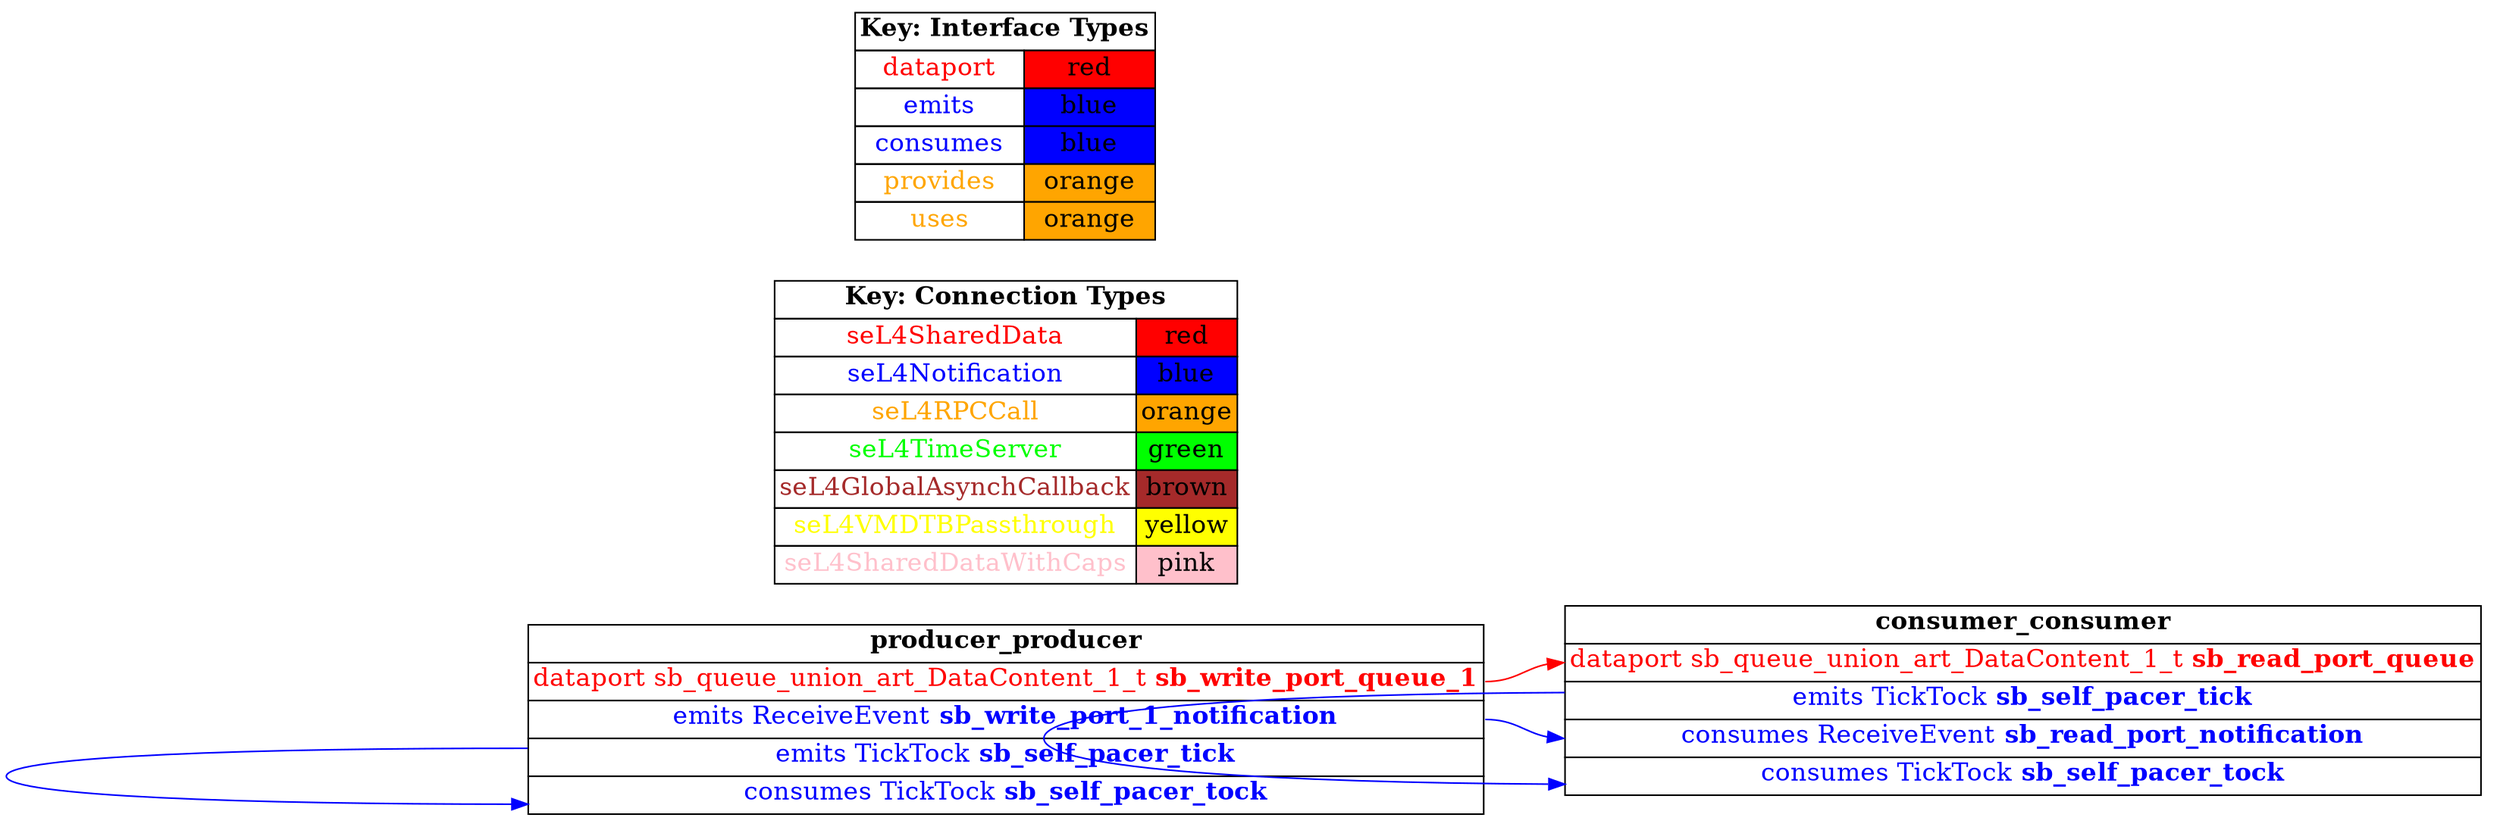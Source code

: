 digraph g {
graph [
  overlap = false,
  rankdir = "LR"
];
node [
  fontsize = "16",
  shape = "ellipse"
];
edge [
];

producer_producer [
  label=<
    <TABLE BORDER="0" CELLBORDER="1" CELLSPACING="0">
      <TR><TD><B>producer_producer</B></TD></TR>
      <TR><TD PORT="sb_write_port_queue_1"><FONT COLOR="red">dataport sb_queue_union_art_DataContent_1_t <B>sb_write_port_queue_1</B></FONT></TD></TR>
      <TR><TD PORT="sb_write_port_1_notification"><FONT COLOR="blue">emits ReceiveEvent <B>sb_write_port_1_notification</B></FONT></TD></TR>
      <TR><TD PORT="sb_self_pacer_tick"><FONT COLOR="blue">emits TickTock <B>sb_self_pacer_tick</B></FONT></TD></TR>
      <TR><TD PORT="sb_self_pacer_tock"><FONT COLOR="blue">consumes TickTock <B>sb_self_pacer_tock</B></FONT></TD></TR>"
    </TABLE>
  >
  shape=plaintext
];

consumer_consumer [
  label=<
    <TABLE BORDER="0" CELLBORDER="1" CELLSPACING="0">
      <TR><TD><B>consumer_consumer</B></TD></TR>
      <TR><TD PORT="sb_read_port_queue"><FONT COLOR="red">dataport sb_queue_union_art_DataContent_1_t <B>sb_read_port_queue</B></FONT></TD></TR>
      <TR><TD PORT="sb_self_pacer_tick"><FONT COLOR="blue">emits TickTock <B>sb_self_pacer_tick</B></FONT></TD></TR>
      <TR><TD PORT="sb_read_port_notification"><FONT COLOR="blue">consumes ReceiveEvent <B>sb_read_port_notification</B></FONT></TD></TR>
      <TR><TD PORT="sb_self_pacer_tock"><FONT COLOR="blue">consumes TickTock <B>sb_self_pacer_tock</B></FONT></TD></TR>"
    </TABLE>
  >
  shape=plaintext
];

connectiontypekey [
  label=<
   <TABLE BORDER="0" CELLBORDER="1" CELLSPACING="0">
     <TR><TD COLSPAN="2"><B>Key: Connection Types</B></TD></TR>
     <TR><TD><FONT COLOR="red">seL4SharedData</FONT></TD><TD BGCOLOR="red">red</TD></TR>
     <TR><TD><FONT COLOR="blue">seL4Notification</FONT></TD><TD BGCOLOR="blue">blue</TD></TR>
     <TR><TD><FONT COLOR="orange">seL4RPCCall</FONT></TD><TD BGCOLOR="orange">orange</TD></TR>
     <TR><TD><FONT COLOR="green">seL4TimeServer</FONT></TD><TD BGCOLOR="green">green</TD></TR>
     <TR><TD><FONT COLOR="brown">seL4GlobalAsynchCallback</FONT></TD><TD BGCOLOR="brown">brown</TD></TR>
     <TR><TD><FONT COLOR="yellow">seL4VMDTBPassthrough</FONT></TD><TD BGCOLOR="yellow">yellow</TD></TR>
     <TR><TD><FONT COLOR="pink">seL4SharedDataWithCaps</FONT></TD><TD BGCOLOR="pink">pink</TD></TR>
   </TABLE>
  >
  shape=plaintext
];

interfacetypekey [
  label=<
   <TABLE BORDER="0" CELLBORDER="1" CELLSPACING="0">
     <TR><TD COLSPAN="2"><B>Key: Interface Types</B></TD></TR>
     <TR><TD><FONT COLOR="red">dataport</FONT></TD><TD BGCOLOR="red">red</TD></TR>
     <TR><TD><FONT COLOR="blue">emits</FONT></TD><TD BGCOLOR="blue">blue</TD></TR>
     <TR><TD><FONT COLOR="blue">consumes</FONT></TD><TD BGCOLOR="blue">blue</TD></TR>
     <TR><TD><FONT COLOR="orange">provides</FONT></TD><TD BGCOLOR="orange">orange</TD></TR>
     <TR><TD><FONT COLOR="orange">uses</FONT></TD><TD BGCOLOR="orange">orange</TD></TR>
   </TABLE>
  >
  shape=plaintext
];

"producer_producer":sb_write_port_1_notification -> "consumer_consumer":sb_read_port_notification [
  color="blue"
  //label = "seL4Notification"
  id = conn1

];

"producer_producer":sb_write_port_queue_1 -> "consumer_consumer":sb_read_port_queue [
  color="red"
  //label = "seL4SharedData"
  id = conn2

];

"producer_producer":sb_self_pacer_tick -> "producer_producer":sb_self_pacer_tock [
  color="blue"
  //label = "seL4Notification"
  id = conn3

];

"consumer_consumer":sb_self_pacer_tick -> "consumer_consumer":sb_self_pacer_tock [
  color="blue"
  //label = "seL4Notification"
  id = conn4

];

}